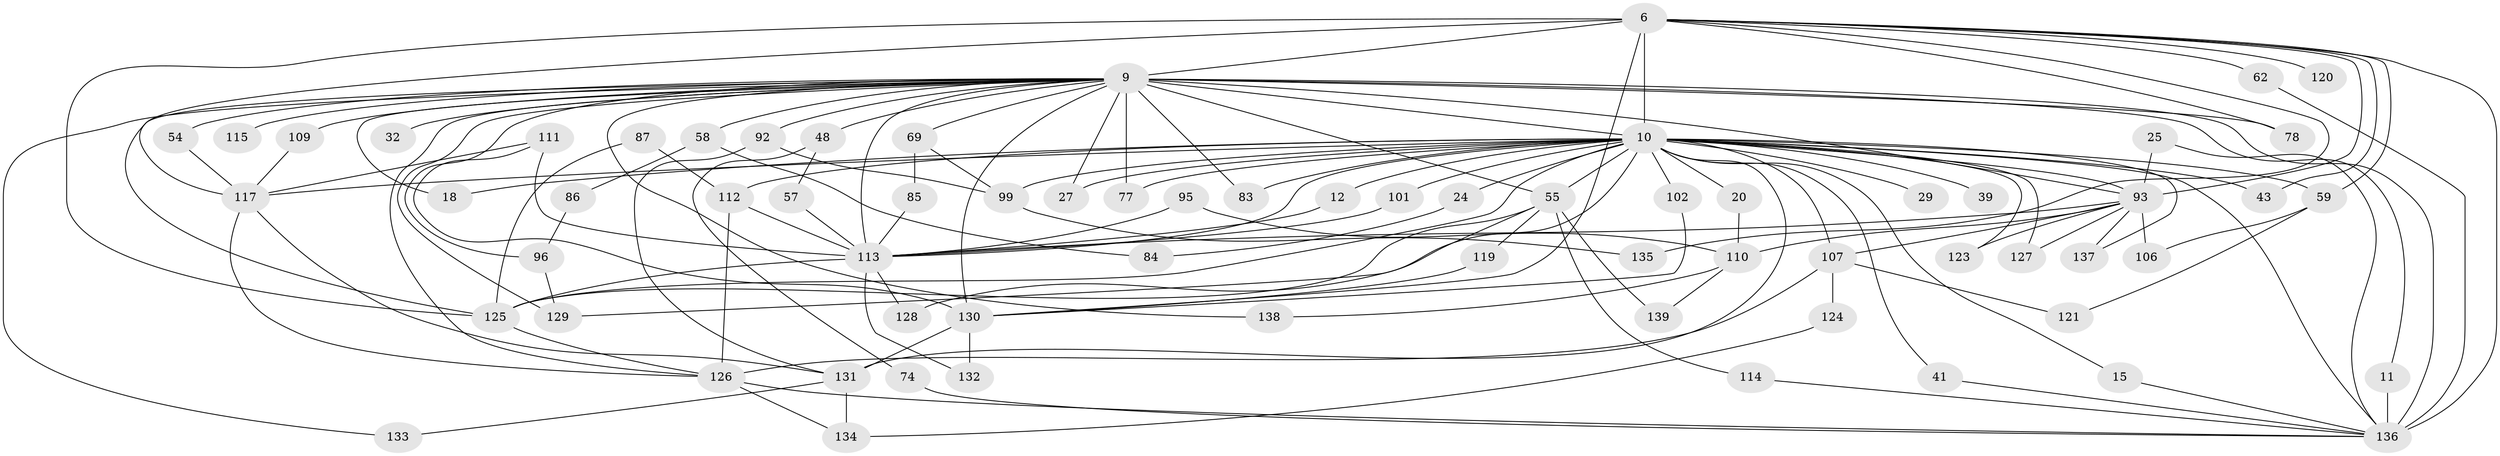 // original degree distribution, {21: 0.007194244604316547, 14: 0.007194244604316547, 17: 0.007194244604316547, 28: 0.014388489208633094, 37: 0.007194244604316547, 18: 0.007194244604316547, 20: 0.014388489208633094, 13: 0.007194244604316547, 2: 0.5251798561151079, 3: 0.20863309352517986, 6: 0.05755395683453238, 5: 0.02877697841726619, 10: 0.007194244604316547, 9: 0.014388489208633094, 4: 0.05755395683453238, 7: 0.02158273381294964, 8: 0.007194244604316547}
// Generated by graph-tools (version 1.1) at 2025/44/03/09/25 04:44:28]
// undirected, 69 vertices, 138 edges
graph export_dot {
graph [start="1"]
  node [color=gray90,style=filled];
  6 [super="+3"];
  9 [super="+4+1"];
  10 [super="+7+5"];
  11;
  12;
  15;
  18;
  20;
  24;
  25;
  27;
  29;
  32;
  39;
  41;
  43;
  48;
  54;
  55 [super="+38+51"];
  57;
  58;
  59 [super="+56"];
  62;
  69;
  74;
  77 [super="+68+47"];
  78;
  83;
  84;
  85;
  86;
  87;
  92 [super="+91"];
  93 [super="+66+45+90"];
  95;
  96 [super="+14"];
  99 [super="+98+19"];
  101;
  102 [super="+60"];
  106;
  107 [super="+73+104"];
  109;
  110 [super="+52"];
  111 [super="+88"];
  112 [super="+89+63+97"];
  113 [super="+72+49+94+82"];
  114;
  115;
  117 [super="+108+75"];
  119;
  120;
  121;
  123;
  124;
  125 [super="+21+67+116"];
  126 [super="+42+79+105"];
  127;
  128;
  129 [super="+118"];
  130 [super="+71"];
  131 [super="+100"];
  132;
  133;
  134 [super="+122"];
  135;
  136 [super="+8"];
  137;
  138;
  139;
  6 -- 9 [weight=6];
  6 -- 10 [weight=6];
  6 -- 78;
  6 -- 120 [weight=2];
  6 -- 135;
  6 -- 43;
  6 -- 125 [weight=3];
  6 -- 62;
  6 -- 130 [weight=2];
  6 -- 59;
  6 -- 93 [weight=3];
  6 -- 117 [weight=2];
  6 -- 136 [weight=4];
  9 -- 10 [weight=9];
  9 -- 11;
  9 -- 54;
  9 -- 69 [weight=2];
  9 -- 77 [weight=3];
  9 -- 78;
  9 -- 93 [weight=6];
  9 -- 96 [weight=3];
  9 -- 115 [weight=2];
  9 -- 130 [weight=3];
  9 -- 138;
  9 -- 133;
  9 -- 136 [weight=7];
  9 -- 18;
  9 -- 27;
  9 -- 32 [weight=2];
  9 -- 48 [weight=2];
  9 -- 58 [weight=2];
  9 -- 83;
  9 -- 109;
  9 -- 55 [weight=3];
  9 -- 129;
  9 -- 125;
  9 -- 126;
  9 -- 92;
  9 -- 113 [weight=8];
  10 -- 15;
  10 -- 20 [weight=2];
  10 -- 24 [weight=2];
  10 -- 39 [weight=2];
  10 -- 59 [weight=2];
  10 -- 127;
  10 -- 12 [weight=2];
  10 -- 18;
  10 -- 99 [weight=3];
  10 -- 41;
  10 -- 107 [weight=5];
  10 -- 123;
  10 -- 129 [weight=2];
  10 -- 137;
  10 -- 77;
  10 -- 83;
  10 -- 27;
  10 -- 29;
  10 -- 101;
  10 -- 102 [weight=2];
  10 -- 43;
  10 -- 112 [weight=3];
  10 -- 125 [weight=3];
  10 -- 93;
  10 -- 55;
  10 -- 131 [weight=2];
  10 -- 117 [weight=2];
  10 -- 136 [weight=6];
  10 -- 113 [weight=3];
  11 -- 136;
  12 -- 113;
  15 -- 136;
  20 -- 110;
  24 -- 84;
  25 -- 93;
  25 -- 136;
  41 -- 136;
  48 -- 57;
  48 -- 74;
  54 -- 117;
  55 -- 139;
  55 -- 128;
  55 -- 114;
  55 -- 119;
  55 -- 125;
  57 -- 113;
  58 -- 84;
  58 -- 86;
  59 -- 106;
  59 -- 121;
  62 -- 136;
  69 -- 85;
  69 -- 99;
  74 -- 136;
  85 -- 113;
  86 -- 96;
  87 -- 125;
  87 -- 112;
  92 -- 99;
  92 -- 131;
  93 -- 137;
  93 -- 110 [weight=2];
  93 -- 127;
  93 -- 106;
  93 -- 123;
  93 -- 107;
  93 -- 113 [weight=3];
  95 -- 110;
  95 -- 113;
  96 -- 129;
  99 -- 135;
  101 -- 113;
  102 -- 130;
  107 -- 121;
  107 -- 124;
  107 -- 126;
  109 -- 117;
  110 -- 138;
  110 -- 139;
  111 -- 130;
  111 -- 117;
  111 -- 113;
  112 -- 126;
  112 -- 113 [weight=2];
  113 -- 132;
  113 -- 125 [weight=2];
  113 -- 128;
  114 -- 136;
  117 -- 131;
  117 -- 126;
  119 -- 130;
  124 -- 134;
  125 -- 126;
  126 -- 134;
  126 -- 136;
  130 -- 131 [weight=2];
  130 -- 132;
  131 -- 133;
  131 -- 134 [weight=2];
}
